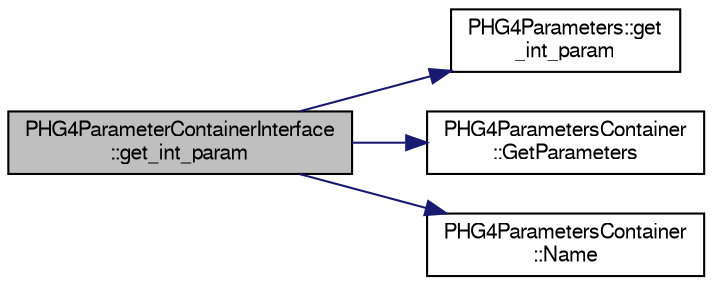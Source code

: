 digraph "PHG4ParameterContainerInterface::get_int_param"
{
  bgcolor="transparent";
  edge [fontname="FreeSans",fontsize="10",labelfontname="FreeSans",labelfontsize="10"];
  node [fontname="FreeSans",fontsize="10",shape=record];
  rankdir="LR";
  Node1 [label="PHG4ParameterContainerInterface\l::get_int_param",height=0.2,width=0.4,color="black", fillcolor="grey75", style="filled" fontcolor="black"];
  Node1 -> Node2 [color="midnightblue",fontsize="10",style="solid",fontname="FreeSans"];
  Node2 [label="PHG4Parameters::get\l_int_param",height=0.2,width=0.4,color="black",URL="$da/d29/classPHG4Parameters.html#aba1875d639dad6de2154906124014673"];
  Node1 -> Node3 [color="midnightblue",fontsize="10",style="solid",fontname="FreeSans"];
  Node3 [label="PHG4ParametersContainer\l::GetParameters",height=0.2,width=0.4,color="black",URL="$d5/d5f/classPHG4ParametersContainer.html#a4273a3f3eb4ca78b6e454b92b52d80ad"];
  Node1 -> Node4 [color="midnightblue",fontsize="10",style="solid",fontname="FreeSans"];
  Node4 [label="PHG4ParametersContainer\l::Name",height=0.2,width=0.4,color="black",URL="$d5/d5f/classPHG4ParametersContainer.html#a8d85fde2c957047fc5eccf45df464efb"];
}
